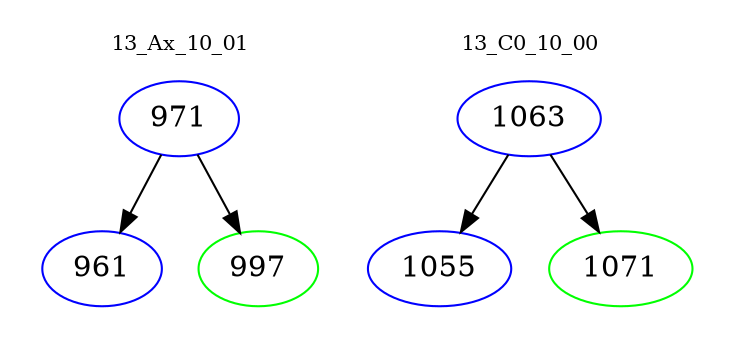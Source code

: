 digraph{
subgraph cluster_0 {
color = white
label = "13_Ax_10_01";
fontsize=10;
T0_971 [label="971", color="blue"]
T0_971 -> T0_961 [color="black"]
T0_961 [label="961", color="blue"]
T0_971 -> T0_997 [color="black"]
T0_997 [label="997", color="green"]
}
subgraph cluster_1 {
color = white
label = "13_C0_10_00";
fontsize=10;
T1_1063 [label="1063", color="blue"]
T1_1063 -> T1_1055 [color="black"]
T1_1055 [label="1055", color="blue"]
T1_1063 -> T1_1071 [color="black"]
T1_1071 [label="1071", color="green"]
}
}
